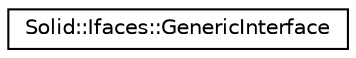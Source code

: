 digraph "Graphical Class Hierarchy"
{
  edge [fontname="Helvetica",fontsize="10",labelfontname="Helvetica",labelfontsize="10"];
  node [fontname="Helvetica",fontsize="10",shape=record];
  rankdir="LR";
  Node0 [label="Solid::Ifaces::GenericInterface",height=0.2,width=0.4,color="black", fillcolor="white", style="filled",URL="$classSolid_1_1Ifaces_1_1GenericInterface.html",tooltip="Generic interface to deal with a device. "];
}
